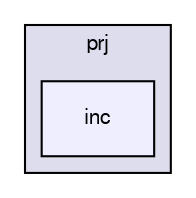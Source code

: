 digraph "inc" {
  compound=true
  node [ fontsize="10", fontname="FreeSans"];
  edge [ labelfontsize="10", labelfontname="FreeSans"];
  subgraph clusterdir_4aa64b0872d36146e049722e293482e3 {
    graph [ bgcolor="#ddddee", pencolor="black", label="prj" fontname="FreeSans", fontsize="10", URL="dir_4aa64b0872d36146e049722e293482e3.html"]
  dir_72345776cd6700fb0dedb8f1faaa0c00 [shape=box, label="inc", style="filled", fillcolor="#eeeeff", pencolor="black", URL="dir_72345776cd6700fb0dedb8f1faaa0c00.html"];
  }
}

